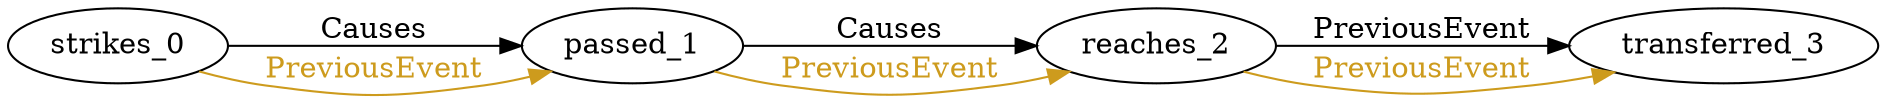 digraph finite_state_machine { 
	rankdir=LR;
	size="50,50";
node0 [label = "strikes_0"]
node1 [label = "passed_1"]
node2 [label = "reaches_2"]
node3 [label = "transferred_3"]
node0 -> node1 [ label = "Causes" fontcolor="black"  color = "Black"];
node0 -> node1 [ label = "PreviousEvent" fontcolor="goldenrod3"  color = "goldenrod3"];
node1 -> node2 [ label = "Causes" fontcolor="black"  color = "Black"];
node1 -> node2 [ label = "PreviousEvent" fontcolor="goldenrod3"  color = "goldenrod3"];
node2 -> node3 [ label = "PreviousEvent" fontcolor="black"  color = "Black"];
node2 -> node3 [ label = "PreviousEvent" fontcolor="goldenrod3"  color = "goldenrod3"];
}